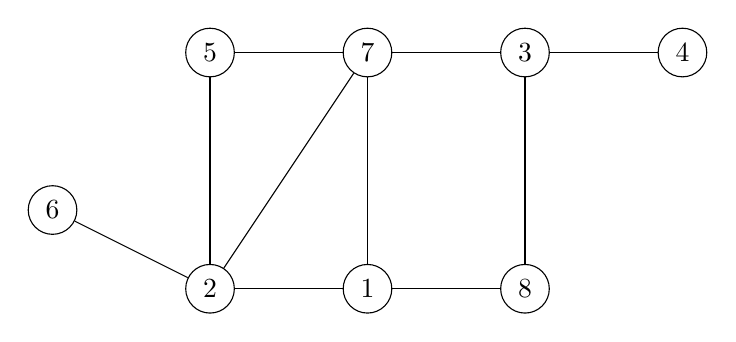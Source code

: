 \begin{tikzpicture}
    \foreach\n/\x/\y in {6/0/1,2/2/0,1/4/0,8/6/0,5/2/3,7/4/3,3/6/3,4/8/3}
    {   \node[draw,circle] (N\n) at (\x,\y) {\n};
    }
    \foreach\n/\m in {1/2,1/7,1/8,2/5,2/6,2/7,3/4,3/7,3/8,5/7}
    {   \draw (N\n) to (N\m);
    }
\end{tikzpicture}
